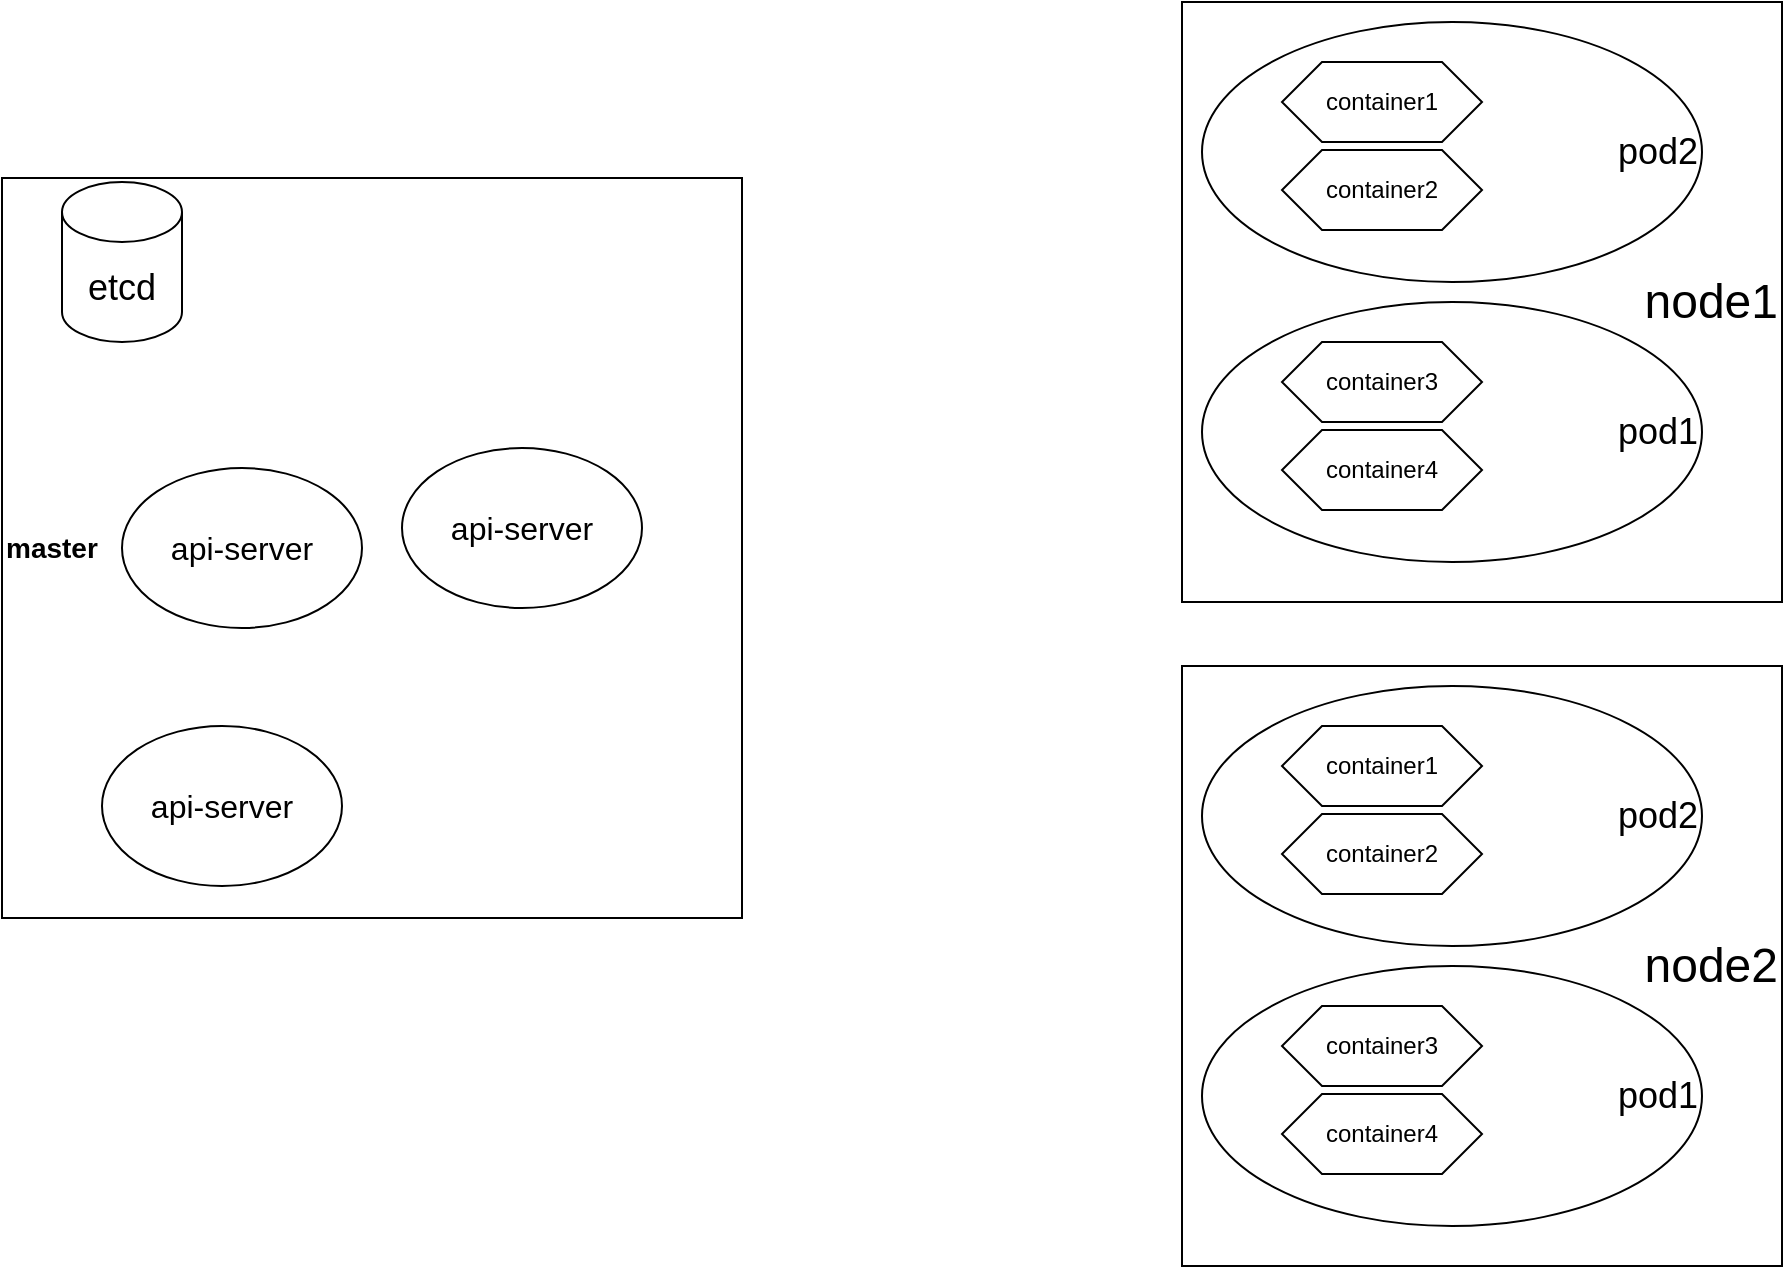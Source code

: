 <mxfile pages="6">
    <diagram name="k8s架构图" id="Om5pmr0O2Ty15F2-4jWx">
        <mxGraphModel dx="629" dy="1643" grid="1" gridSize="10" guides="1" tooltips="1" connect="1" arrows="1" fold="1" page="1" pageScale="1" pageWidth="827" pageHeight="1169" math="0" shadow="0">
            <root>
                <mxCell id="0"/>
                <mxCell id="1" parent="0"/>
                <mxCell id="ucc212wSf8NVRdJLmzGU-25" value="&lt;font style=&quot;font-size: 24px;&quot;&gt;node1&lt;/font&gt;" style="whiteSpace=wrap;html=1;aspect=fixed;align=right;" parent="1" vertex="1">
                    <mxGeometry x="730" y="-48" width="300" height="300" as="geometry"/>
                </mxCell>
                <mxCell id="ucc212wSf8NVRdJLmzGU-3" value="&lt;font style=&quot;font-size: 14px;&quot;&gt;&lt;b&gt;master&lt;/b&gt;&lt;/font&gt;" style="whiteSpace=wrap;html=1;aspect=fixed;align=left;" parent="1" vertex="1">
                    <mxGeometry x="140" y="40" width="370" height="370" as="geometry"/>
                </mxCell>
                <mxCell id="ucc212wSf8NVRdJLmzGU-5" value="&lt;font size=&quot;3&quot;&gt;api-server&lt;/font&gt;" style="ellipse;whiteSpace=wrap;html=1;" parent="1" vertex="1">
                    <mxGeometry x="340" y="175" width="120" height="80" as="geometry"/>
                </mxCell>
                <mxCell id="ucc212wSf8NVRdJLmzGU-7" value="&lt;font size=&quot;3&quot;&gt;api-server&lt;/font&gt;" style="ellipse;whiteSpace=wrap;html=1;" parent="1" vertex="1">
                    <mxGeometry x="200" y="185" width="120" height="80" as="geometry"/>
                </mxCell>
                <mxCell id="ucc212wSf8NVRdJLmzGU-8" value="&lt;font size=&quot;3&quot;&gt;api-server&lt;/font&gt;" style="ellipse;whiteSpace=wrap;html=1;" parent="1" vertex="1">
                    <mxGeometry x="190" y="314" width="120" height="80" as="geometry"/>
                </mxCell>
                <mxCell id="ucc212wSf8NVRdJLmzGU-15" value="&lt;font style=&quot;font-size: 18px;&quot;&gt;etcd&lt;/font&gt;" style="shape=cylinder3;whiteSpace=wrap;html=1;boundedLbl=1;backgroundOutline=1;size=15;" parent="1" vertex="1">
                    <mxGeometry x="170" y="42" width="60" height="80" as="geometry"/>
                </mxCell>
                <mxCell id="ucc212wSf8NVRdJLmzGU-17" value="&lt;font style=&quot;font-size: 18px;&quot;&gt;pod2&lt;/font&gt;" style="ellipse;whiteSpace=wrap;html=1;align=right;" parent="1" vertex="1">
                    <mxGeometry x="740" y="-38" width="250" height="130" as="geometry"/>
                </mxCell>
                <mxCell id="ucc212wSf8NVRdJLmzGU-18" value="container1" style="shape=hexagon;perimeter=hexagonPerimeter2;whiteSpace=wrap;html=1;fixedSize=1;" parent="1" vertex="1">
                    <mxGeometry x="780" y="-18" width="100" height="40" as="geometry"/>
                </mxCell>
                <mxCell id="ucc212wSf8NVRdJLmzGU-20" value="container2" style="shape=hexagon;perimeter=hexagonPerimeter2;whiteSpace=wrap;html=1;fixedSize=1;" parent="1" vertex="1">
                    <mxGeometry x="780" y="26" width="100" height="40" as="geometry"/>
                </mxCell>
                <mxCell id="ucc212wSf8NVRdJLmzGU-21" value="&lt;font style=&quot;font-size: 18px;&quot;&gt;pod1&lt;/font&gt;" style="ellipse;whiteSpace=wrap;html=1;align=right;" parent="1" vertex="1">
                    <mxGeometry x="740" y="102" width="250" height="130" as="geometry"/>
                </mxCell>
                <mxCell id="ucc212wSf8NVRdJLmzGU-22" value="container3" style="shape=hexagon;perimeter=hexagonPerimeter2;whiteSpace=wrap;html=1;fixedSize=1;" parent="1" vertex="1">
                    <mxGeometry x="780" y="122" width="100" height="40" as="geometry"/>
                </mxCell>
                <mxCell id="ucc212wSf8NVRdJLmzGU-23" value="container4" style="shape=hexagon;perimeter=hexagonPerimeter2;whiteSpace=wrap;html=1;fixedSize=1;" parent="1" vertex="1">
                    <mxGeometry x="780" y="166" width="100" height="40" as="geometry"/>
                </mxCell>
                <mxCell id="ucc212wSf8NVRdJLmzGU-26" value="&lt;font style=&quot;font-size: 24px;&quot;&gt;node2&lt;/font&gt;" style="whiteSpace=wrap;html=1;aspect=fixed;align=right;" parent="1" vertex="1">
                    <mxGeometry x="730" y="284" width="300" height="300" as="geometry"/>
                </mxCell>
                <mxCell id="ucc212wSf8NVRdJLmzGU-27" value="&lt;font style=&quot;font-size: 18px;&quot;&gt;pod2&lt;/font&gt;" style="ellipse;whiteSpace=wrap;html=1;align=right;" parent="1" vertex="1">
                    <mxGeometry x="740" y="294" width="250" height="130" as="geometry"/>
                </mxCell>
                <mxCell id="ucc212wSf8NVRdJLmzGU-28" value="container1" style="shape=hexagon;perimeter=hexagonPerimeter2;whiteSpace=wrap;html=1;fixedSize=1;" parent="1" vertex="1">
                    <mxGeometry x="780" y="314" width="100" height="40" as="geometry"/>
                </mxCell>
                <mxCell id="ucc212wSf8NVRdJLmzGU-29" value="container2" style="shape=hexagon;perimeter=hexagonPerimeter2;whiteSpace=wrap;html=1;fixedSize=1;" parent="1" vertex="1">
                    <mxGeometry x="780" y="358" width="100" height="40" as="geometry"/>
                </mxCell>
                <mxCell id="ucc212wSf8NVRdJLmzGU-30" value="&lt;font style=&quot;font-size: 18px;&quot;&gt;pod1&lt;/font&gt;" style="ellipse;whiteSpace=wrap;html=1;align=right;" parent="1" vertex="1">
                    <mxGeometry x="740" y="434" width="250" height="130" as="geometry"/>
                </mxCell>
                <mxCell id="ucc212wSf8NVRdJLmzGU-31" value="container3" style="shape=hexagon;perimeter=hexagonPerimeter2;whiteSpace=wrap;html=1;fixedSize=1;" parent="1" vertex="1">
                    <mxGeometry x="780" y="454" width="100" height="40" as="geometry"/>
                </mxCell>
                <mxCell id="ucc212wSf8NVRdJLmzGU-32" value="container4" style="shape=hexagon;perimeter=hexagonPerimeter2;whiteSpace=wrap;html=1;fixedSize=1;" parent="1" vertex="1">
                    <mxGeometry x="780" y="498" width="100" height="40" as="geometry"/>
                </mxCell>
            </root>
        </mxGraphModel>
    </diagram>
    <diagram id="C6xL_UAG10dJTF5AOlHc" name="第 2 页">
        <mxGraphModel dx="629" dy="474" grid="1" gridSize="10" guides="1" tooltips="1" connect="1" arrows="1" fold="1" page="1" pageScale="1" pageWidth="827" pageHeight="1169" math="0" shadow="0">
            <root>
                <mxCell id="0"/>
                <mxCell id="1" parent="0"/>
            </root>
        </mxGraphModel>
    </diagram>
    <diagram id="2kfbDju4MSq32yMiY0_G" name="第 3 页">
        <mxGraphModel dx="629" dy="474" grid="1" gridSize="10" guides="1" tooltips="1" connect="1" arrows="1" fold="1" page="1" pageScale="1" pageWidth="827" pageHeight="1169" math="0" shadow="0">
            <root>
                <mxCell id="0"/>
                <mxCell id="1" parent="0"/>
            </root>
        </mxGraphModel>
    </diagram>
    <diagram id="3oeaQ8eFgOwO7Y-EZVOr" name="第 4 页">
        <mxGraphModel dx="1434" dy="764" grid="1" gridSize="10" guides="1" tooltips="1" connect="1" arrows="1" fold="1" page="1" pageScale="1" pageWidth="827" pageHeight="1169" math="0" shadow="0">
            <root>
                <mxCell id="0"/>
                <mxCell id="1" parent="0"/>
            </root>
        </mxGraphModel>
    </diagram>
    <diagram id="jNOsUDcbLIfQqD0OtYNl" name="第 5 页">
        <mxGraphModel dx="1434" dy="764" grid="1" gridSize="10" guides="1" tooltips="1" connect="1" arrows="1" fold="1" page="1" pageScale="1" pageWidth="827" pageHeight="1169" math="0" shadow="0">
            <root>
                <mxCell id="0"/>
                <mxCell id="1" parent="0"/>
            </root>
        </mxGraphModel>
    </diagram>
    <diagram id="irCT9ovPH1JBDhZMtX5w" name="第 6 页">
        <mxGraphModel dx="1434" dy="764" grid="1" gridSize="10" guides="1" tooltips="1" connect="1" arrows="1" fold="1" page="1" pageScale="1" pageWidth="827" pageHeight="1169" math="0" shadow="0">
            <root>
                <mxCell id="0"/>
                <mxCell id="1" parent="0"/>
            </root>
        </mxGraphModel>
    </diagram>
</mxfile>